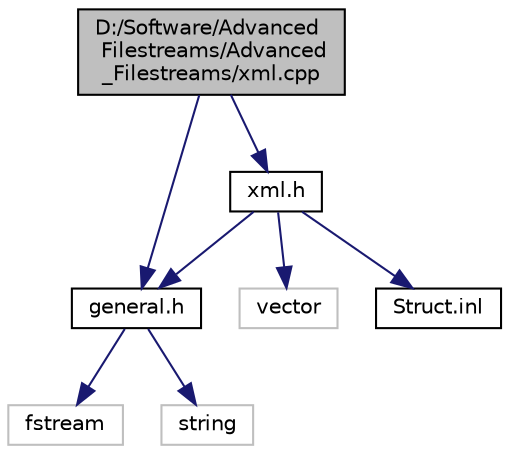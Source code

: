 digraph "D:/Software/Advanced Filestreams/Advanced_Filestreams/xml.cpp"
{
 // INTERACTIVE_SVG=YES
  edge [fontname="Helvetica",fontsize="10",labelfontname="Helvetica",labelfontsize="10"];
  node [fontname="Helvetica",fontsize="10",shape=record];
  Node0 [label="D:/Software/Advanced\l Filestreams/Advanced\l_Filestreams/xml.cpp",height=0.2,width=0.4,color="black", fillcolor="grey75", style="filled", fontcolor="black"];
  Node0 -> Node1 [color="midnightblue",fontsize="10",style="solid",fontname="Helvetica"];
  Node1 [label="xml.h",height=0.2,width=0.4,color="black", fillcolor="white", style="filled",URL="$xml_8h.html"];
  Node1 -> Node2 [color="midnightblue",fontsize="10",style="solid",fontname="Helvetica"];
  Node2 [label="general.h",height=0.2,width=0.4,color="black", fillcolor="white", style="filled",URL="$general_8h.html"];
  Node2 -> Node3 [color="midnightblue",fontsize="10",style="solid",fontname="Helvetica"];
  Node3 [label="fstream",height=0.2,width=0.4,color="grey75", fillcolor="white", style="filled"];
  Node2 -> Node4 [color="midnightblue",fontsize="10",style="solid",fontname="Helvetica"];
  Node4 [label="string",height=0.2,width=0.4,color="grey75", fillcolor="white", style="filled"];
  Node1 -> Node5 [color="midnightblue",fontsize="10",style="solid",fontname="Helvetica"];
  Node5 [label="vector",height=0.2,width=0.4,color="grey75", fillcolor="white", style="filled"];
  Node1 -> Node6 [color="midnightblue",fontsize="10",style="solid",fontname="Helvetica"];
  Node6 [label="Struct.inl",height=0.2,width=0.4,color="black", fillcolor="white", style="filled",URL="$_struct_8inl.html"];
  Node0 -> Node2 [color="midnightblue",fontsize="10",style="solid",fontname="Helvetica"];
}
